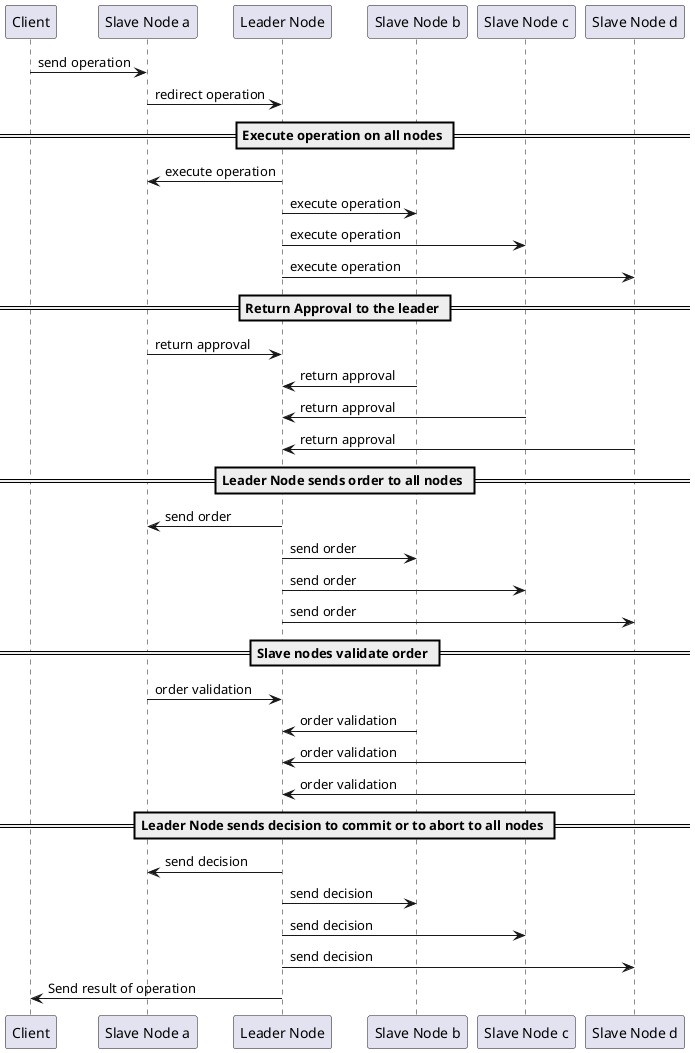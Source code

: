 @startuml test

Client -> "Slave Node a" : send operation

"Slave Node a" -> "Leader Node" : redirect operation

== Execute operation on all nodes ==
"Leader Node" -> "Slave Node a" : execute operation
"Leader Node" -> "Slave Node b" : execute operation
"Leader Node" -> "Slave Node c" : execute operation
"Leader Node" -> "Slave Node d" : execute operation

== Return Approval to the leader ==
"Slave Node a" -> "Leader Node" : return approval
"Slave Node b" -> "Leader Node" : return approval
"Slave Node c" -> "Leader Node" : return approval
"Slave Node d" -> "Leader Node" : return approval

== Leader Node sends order to all nodes ==
"Leader Node" -> "Slave Node a" : send order
"Leader Node" -> "Slave Node b" : send order
"Leader Node" -> "Slave Node c" : send order
"Leader Node" -> "Slave Node d" : send order

== Slave nodes validate order ==
"Slave Node a" -> "Leader Node" : order validation
"Slave Node b" -> "Leader Node" : order validation
"Slave Node c" -> "Leader Node" : order validation
"Slave Node d" -> "Leader Node" : order validation

== Leader Node sends decision to commit or to abort to all nodes ==
"Leader Node" -> "Slave Node a" : send decision
"Leader Node" -> "Slave Node b" : send decision
"Leader Node" -> "Slave Node c" : send decision
"Leader Node" -> "Slave Node d" : send decision

"Leader Node" -> Client : Send result of operation







@enduml
